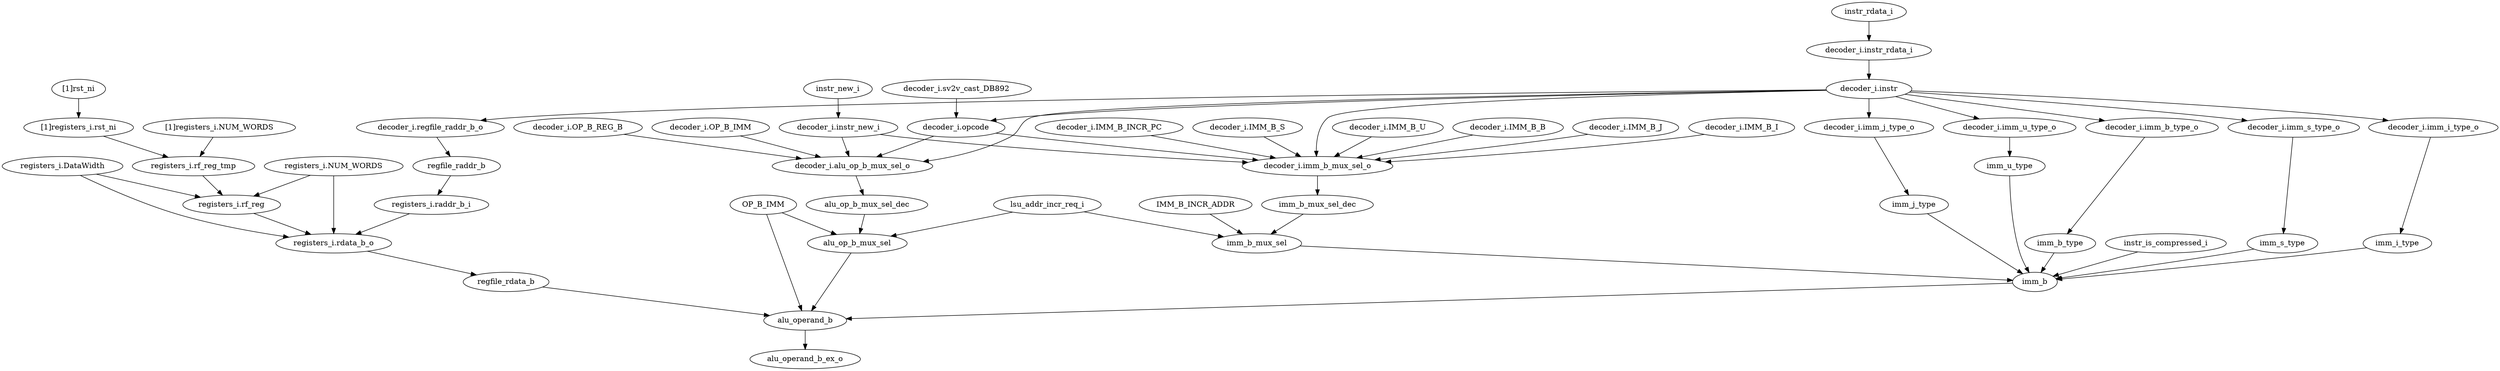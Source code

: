 strict digraph "" {
	imm_b_type	 [complexity=9,
		importance=0.026717535343,
		rank=0.00296861503811];
	imm_b	 [complexity=7,
		importance=0.0244715882323,
		rank=0.00349594117604];
	imm_b_type -> imm_b;
	"decoder_i.imm_b_mux_sel_o"	 [complexity=12,
		importance=0.211412435166,
		rank=0.0176177029305];
	imm_b_mux_sel_dec	 [complexity=12,
		importance=0.205182304761,
		rank=0.0170985253968];
	"decoder_i.imm_b_mux_sel_o" -> imm_b_mux_sel_dec;
	"decoder_i.imm_s_type_o"	 [complexity=9,
		importance=0.0282174700847,
		rank=0.00313527445385];
	imm_s_type	 [complexity=9,
		importance=0.026717535343,
		rank=0.00296861503811];
	"decoder_i.imm_s_type_o" -> imm_s_type;
	imm_j_type	 [complexity=9,
		importance=0.026717535343,
		rank=0.00296861503811];
	imm_j_type -> imm_b;
	"decoder_i.instr_new_i"	 [complexity=14,
		importance=0.143734435378,
		rank=0.0102667453842];
	"decoder_i.instr_new_i" -> "decoder_i.imm_b_mux_sel_o";
	"decoder_i.alu_op_b_mux_sel_o"	 [complexity=11,
		importance=0.0236998507271,
		rank=0.00215453188428];
	"decoder_i.instr_new_i" -> "decoder_i.alu_op_b_mux_sel_o";
	OP_B_IMM	 [complexity=11,
		importance=0.0194950970798,
		rank=0.00177228155271];
	alu_op_b_mux_sel	 [complexity=7,
		importance=0.0179991343894,
		rank=0.00257130491277];
	OP_B_IMM -> alu_op_b_mux_sel;
	alu_operand_b	 [complexity=2,
		importance=0.0147113432591,
		rank=0.00735567162955];
	OP_B_IMM -> alu_operand_b;
	"decoder_i.imm_i_type_o"	 [complexity=9,
		importance=0.0282174700847,
		rank=0.00313527445385];
	imm_i_type	 [complexity=9,
		importance=0.026717535343,
		rank=0.00296861503811];
	"decoder_i.imm_i_type_o" -> imm_i_type;
	imm_b_mux_sel	 [complexity=8,
		importance=0.200571626689,
		rank=0.0250714533361];
	imm_b_mux_sel -> imm_b;
	alu_op_b_mux_sel_dec	 [complexity=11,
		importance=0.0203360040364,
		rank=0.00184872763967];
	alu_op_b_mux_sel_dec -> alu_op_b_mux_sel;
	alu_op_b_mux_sel -> alu_operand_b;
	imm_i_type -> imm_b;
	"decoder_i.instr_rdata_i"	 [complexity=34,
		importance=0.0314032362002,
		rank=0.000923624594124];
	"decoder_i.instr"	 [complexity=32,
		importance=0.0295332744188,
		rank=0.000922914825587];
	"decoder_i.instr_rdata_i" -> "decoder_i.instr";
	instr_is_compressed_i	 [complexity=9,
		importance=0.0259675509227,
		rank=0.00288528343586];
	instr_is_compressed_i -> imm_b;
	imm_b_mux_sel_dec -> imm_b_mux_sel;
	regfile_raddr_b	 [complexity=30,
		importance=0.025602409107,
		rank=0.0008534136369];
	"registers_i.raddr_b_i"	 [complexity=30,
		importance=0.0237314542064,
		rank=0.000791048473548];
	regfile_raddr_b -> "registers_i.raddr_b_i";
	"decoder_i.alu_op_b_mux_sel_o" -> alu_op_b_mux_sel_dec;
	"registers_i.rdata_b_o"	 [complexity=7,
		importance=0.0217677592007,
		rank=0.00310967988582];
	regfile_rdata_b	 [complexity=7,
		importance=0.0180608416139,
		rank=0.00258012023056];
	"registers_i.rdata_b_o" -> regfile_rdata_b;
	"decoder_i.opcode"	 [complexity=12,
		importance=1.54273823018,
		rank=0.128561519182];
	"decoder_i.opcode" -> "decoder_i.imm_b_mux_sel_o";
	"decoder_i.opcode" -> "decoder_i.alu_op_b_mux_sel_o";
	"registers_i.DataWidth"	 [complexity=56,
		importance=0.026434816806,
		rank=0.000472050300107];
	"registers_i.DataWidth" -> "registers_i.rdata_b_o";
	"registers_i.rf_reg"	 [complexity=30,
		importance=0.0249388541156,
		rank=0.000831295137185];
	"registers_i.DataWidth" -> "registers_i.rf_reg";
	"decoder_i.IMM_B_INCR_PC"	 [complexity=18,
		importance=0.635733268188,
		rank=0.0353185148993];
	"decoder_i.IMM_B_INCR_PC" -> "decoder_i.imm_b_mux_sel_o";
	"[1]registers_i.NUM_WORDS"	 [complexity=60,
		importance=0.0289125196484,
		rank=0.000481875327473];
	"registers_i.rf_reg_tmp"	 [complexity=56,
		importance=0.0274165569579,
		rank=0.000489581374249];
	"[1]registers_i.NUM_WORDS" -> "registers_i.rf_reg_tmp";
	regfile_rdata_b -> alu_operand_b;
	"[1]rst_ni"	 [complexity=57,
		importance=0.0305019821116,
		rank=0.000535122493185];
	"[1]registers_i.rst_ni"	 [complexity=57,
		importance=0.0290060194211,
		rank=0.000508877533704];
	"[1]rst_ni" -> "[1]registers_i.rst_ni";
	"decoder_i.regfile_raddr_b_o"	 [complexity=30,
		importance=0.0271023438487,
		rank=0.000903411461623];
	"decoder_i.regfile_raddr_b_o" -> regfile_raddr_b;
	"decoder_i.imm_j_type_o"	 [complexity=9,
		importance=0.0282174700847,
		rank=0.00313527445385];
	"decoder_i.imm_j_type_o" -> imm_j_type;
	"decoder_i.sv2v_cast_DB892"	 [complexity=15,
		importance=1.54423419287,
		rank=0.102948946192];
	"decoder_i.sv2v_cast_DB892" -> "decoder_i.opcode";
	"decoder_i.IMM_B_S"	 [complexity=14,
		importance=0.212908397856,
		rank=0.015207742704];
	"decoder_i.IMM_B_S" -> "decoder_i.imm_b_mux_sel_o";
	"decoder_i.OP_B_IMM"	 [complexity=41,
		importance=0.925790141047,
		rank=0.0225802473426];
	"decoder_i.OP_B_IMM" -> "decoder_i.alu_op_b_mux_sel_o";
	"decoder_i.IMM_B_U"	 [complexity=16,
		importance=0.424320833022,
		rank=0.0265200520639];
	"decoder_i.IMM_B_U" -> "decoder_i.imm_b_mux_sel_o";
	imm_u_type	 [complexity=9,
		importance=0.026717535343,
		rank=0.00296861503811];
	imm_u_type -> imm_b;
	lsu_addr_incr_req_i	 [complexity=11,
		importance=0.0194950970798,
		rank=0.00177228155271];
	lsu_addr_incr_req_i -> imm_b_mux_sel;
	lsu_addr_incr_req_i -> alu_op_b_mux_sel;
	alu_operand_b_ex_o	 [complexity=0,
		importance=0.00589950688565,
		rank=0.0];
	alu_operand_b -> alu_operand_b_ex_o;
	instr_new_i	 [complexity=14,
		importance=0.145230398069,
		rank=0.0103735998621];
	instr_new_i -> "decoder_i.instr_new_i";
	"decoder_i.IMM_B_B"	 [complexity=14,
		importance=0.212908397856,
		rank=0.015207742704];
	"decoder_i.IMM_B_B" -> "decoder_i.imm_b_mux_sel_o";
	imm_b -> alu_operand_b;
	"registers_i.NUM_WORDS"	 [complexity=56,
		importance=0.026434816806,
		rank=0.000472050300107];
	"registers_i.NUM_WORDS" -> "registers_i.rdata_b_o";
	"registers_i.NUM_WORDS" -> "registers_i.rf_reg";
	"decoder_i.imm_u_type_o"	 [complexity=9,
		importance=0.0282174700847,
		rank=0.00313527445385];
	"decoder_i.imm_u_type_o" -> imm_u_type;
	"decoder_i.IMM_B_J"	 [complexity=14,
		importance=0.212908397856,
		rank=0.015207742704];
	"decoder_i.IMM_B_J" -> "decoder_i.imm_b_mux_sel_o";
	IMM_B_INCR_ADDR	 [complexity=12,
		importance=0.202067589379,
		rank=0.0168389657816];
	IMM_B_INCR_ADDR -> imm_b_mux_sel;
	"decoder_i.IMM_B_I"	 [complexity=22,
		importance=4.86398197151,
		rank=0.221090089614];
	"decoder_i.IMM_B_I" -> "decoder_i.imm_b_mux_sel_o";
	"registers_i.raddr_b_i" -> "registers_i.rdata_b_o";
	instr_rdata_i	 [complexity=34,
		importance=0.0328991988907,
		rank=0.000967623496784];
	instr_rdata_i -> "decoder_i.instr_rdata_i";
	imm_s_type -> imm_b;
	"decoder_i.OP_B_REG_B"	 [complexity=17,
		importance=0.522892678686,
		rank=0.0307583928639];
	"decoder_i.OP_B_REG_B" -> "decoder_i.alu_op_b_mux_sel_o";
	"[1]registers_i.rst_ni" -> "registers_i.rf_reg_tmp";
	"registers_i.rf_reg_tmp" -> "registers_i.rf_reg";
	"decoder_i.instr" -> "decoder_i.imm_b_mux_sel_o";
	"decoder_i.instr" -> "decoder_i.imm_s_type_o";
	"decoder_i.instr" -> "decoder_i.imm_i_type_o";
	"decoder_i.instr" -> "decoder_i.alu_op_b_mux_sel_o";
	"decoder_i.instr" -> "decoder_i.opcode";
	"decoder_i.instr" -> "decoder_i.regfile_raddr_b_o";
	"decoder_i.instr" -> "decoder_i.imm_j_type_o";
	"decoder_i.instr" -> "decoder_i.imm_u_type_o";
	"decoder_i.imm_b_type_o"	 [complexity=9,
		importance=0.0282174700847,
		rank=0.00313527445385];
	"decoder_i.instr" -> "decoder_i.imm_b_type_o";
	"decoder_i.imm_b_type_o" -> imm_b_type;
	"registers_i.rf_reg" -> "registers_i.rdata_b_o";
}
